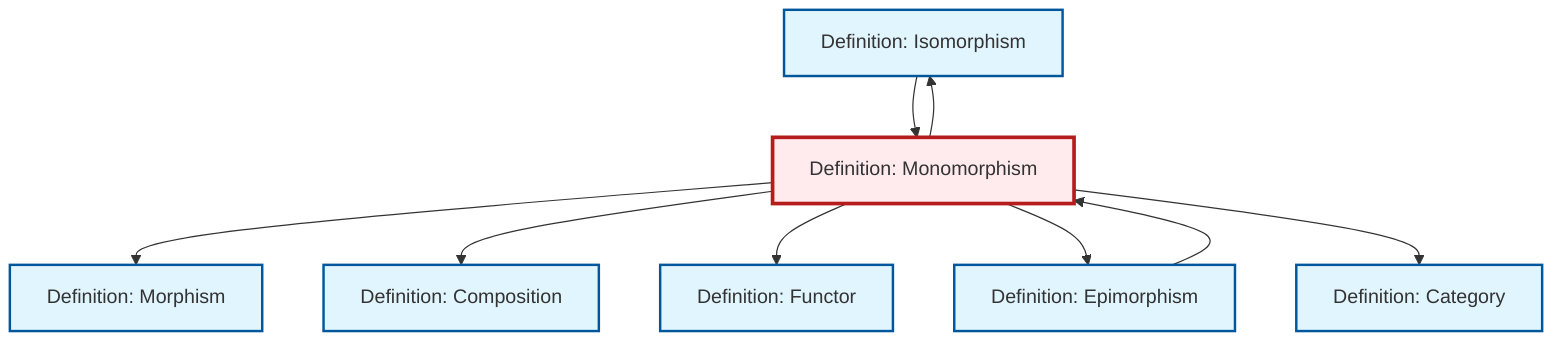 graph TD
    classDef definition fill:#e1f5fe,stroke:#01579b,stroke-width:2px
    classDef theorem fill:#f3e5f5,stroke:#4a148c,stroke-width:2px
    classDef axiom fill:#fff3e0,stroke:#e65100,stroke-width:2px
    classDef example fill:#e8f5e9,stroke:#1b5e20,stroke-width:2px
    classDef current fill:#ffebee,stroke:#b71c1c,stroke-width:3px
    def-composition["Definition: Composition"]:::definition
    def-category["Definition: Category"]:::definition
    def-morphism["Definition: Morphism"]:::definition
    def-functor["Definition: Functor"]:::definition
    def-isomorphism["Definition: Isomorphism"]:::definition
    def-monomorphism["Definition: Monomorphism"]:::definition
    def-epimorphism["Definition: Epimorphism"]:::definition
    def-monomorphism --> def-morphism
    def-isomorphism --> def-monomorphism
    def-epimorphism --> def-monomorphism
    def-monomorphism --> def-composition
    def-monomorphism --> def-functor
    def-monomorphism --> def-isomorphism
    def-monomorphism --> def-epimorphism
    def-monomorphism --> def-category
    class def-monomorphism current